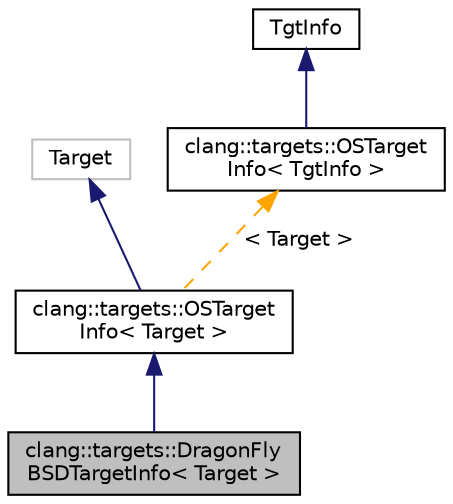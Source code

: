 digraph "clang::targets::DragonFlyBSDTargetInfo&lt; Target &gt;"
{
 // LATEX_PDF_SIZE
  bgcolor="transparent";
  edge [fontname="Helvetica",fontsize="10",labelfontname="Helvetica",labelfontsize="10"];
  node [fontname="Helvetica",fontsize="10",shape=record];
  Node1 [label="clang::targets::DragonFly\lBSDTargetInfo\< Target \>",height=0.2,width=0.4,color="black", fillcolor="grey75", style="filled", fontcolor="black",tooltip=" "];
  Node2 -> Node1 [dir="back",color="midnightblue",fontsize="10",style="solid",fontname="Helvetica"];
  Node2 [label="clang::targets::OSTarget\lInfo\< Target \>",height=0.2,width=0.4,color="black",URL="$classclang_1_1targets_1_1OSTargetInfo.html",tooltip=" "];
  Node3 -> Node2 [dir="back",color="midnightblue",fontsize="10",style="solid",fontname="Helvetica"];
  Node3 [label="Target",height=0.2,width=0.4,color="grey75",tooltip=" "];
  Node4 -> Node2 [dir="back",color="orange",fontsize="10",style="dashed",label=" \< Target \>" ,fontname="Helvetica"];
  Node4 [label="clang::targets::OSTarget\lInfo\< TgtInfo \>",height=0.2,width=0.4,color="black",URL="$classclang_1_1targets_1_1OSTargetInfo.html",tooltip=" "];
  Node5 -> Node4 [dir="back",color="midnightblue",fontsize="10",style="solid",fontname="Helvetica"];
  Node5 [label="TgtInfo",height=0.2,width=0.4,color="black",URL="$classTgtInfo.html",tooltip=" "];
}
